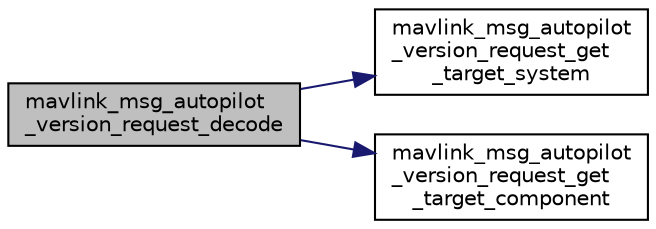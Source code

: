 digraph "mavlink_msg_autopilot_version_request_decode"
{
 // INTERACTIVE_SVG=YES
  edge [fontname="Helvetica",fontsize="10",labelfontname="Helvetica",labelfontsize="10"];
  node [fontname="Helvetica",fontsize="10",shape=record];
  rankdir="LR";
  Node1 [label="mavlink_msg_autopilot\l_version_request_decode",height=0.2,width=0.4,color="black", fillcolor="grey75", style="filled" fontcolor="black"];
  Node1 -> Node2 [color="midnightblue",fontsize="10",style="solid",fontname="Helvetica"];
  Node2 [label="mavlink_msg_autopilot\l_version_request_get\l_target_system",height=0.2,width=0.4,color="black", fillcolor="white", style="filled",URL="$mavlink__msg__autopilot__version__request_8h.html#a32b4692c53366b42f0213e646144cace",tooltip="Send a autopilot_version_request message. "];
  Node1 -> Node3 [color="midnightblue",fontsize="10",style="solid",fontname="Helvetica"];
  Node3 [label="mavlink_msg_autopilot\l_version_request_get\l_target_component",height=0.2,width=0.4,color="black", fillcolor="white", style="filled",URL="$mavlink__msg__autopilot__version__request_8h.html#abbfeba1194724c12537bce133dc76b59",tooltip="Get field target_component from autopilot_version_request message. "];
}
